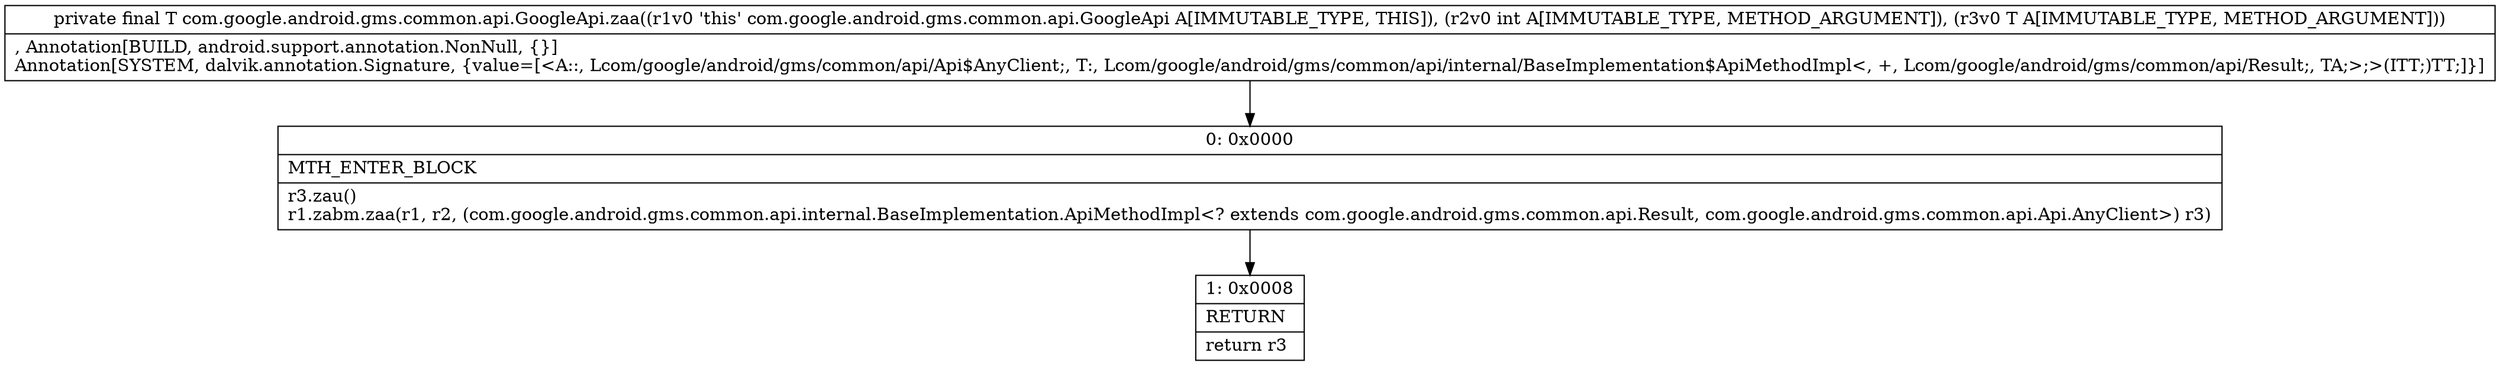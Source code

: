 digraph "CFG forcom.google.android.gms.common.api.GoogleApi.zaa(ILcom\/google\/android\/gms\/common\/api\/internal\/BaseImplementation$ApiMethodImpl;)Lcom\/google\/android\/gms\/common\/api\/internal\/BaseImplementation$ApiMethodImpl;" {
Node_0 [shape=record,label="{0\:\ 0x0000|MTH_ENTER_BLOCK\l|r3.zau()\lr1.zabm.zaa(r1, r2, (com.google.android.gms.common.api.internal.BaseImplementation.ApiMethodImpl\<? extends com.google.android.gms.common.api.Result, com.google.android.gms.common.api.Api.AnyClient\>) r3)\l}"];
Node_1 [shape=record,label="{1\:\ 0x0008|RETURN\l|return r3\l}"];
MethodNode[shape=record,label="{private final T com.google.android.gms.common.api.GoogleApi.zaa((r1v0 'this' com.google.android.gms.common.api.GoogleApi A[IMMUTABLE_TYPE, THIS]), (r2v0 int A[IMMUTABLE_TYPE, METHOD_ARGUMENT]), (r3v0 T A[IMMUTABLE_TYPE, METHOD_ARGUMENT]))  | , Annotation[BUILD, android.support.annotation.NonNull, \{\}]\lAnnotation[SYSTEM, dalvik.annotation.Signature, \{value=[\<A::, Lcom\/google\/android\/gms\/common\/api\/Api$AnyClient;, T:, Lcom\/google\/android\/gms\/common\/api\/internal\/BaseImplementation$ApiMethodImpl\<, +, Lcom\/google\/android\/gms\/common\/api\/Result;, TA;\>;\>(ITT;)TT;]\}]\l}"];
MethodNode -> Node_0;
Node_0 -> Node_1;
}

